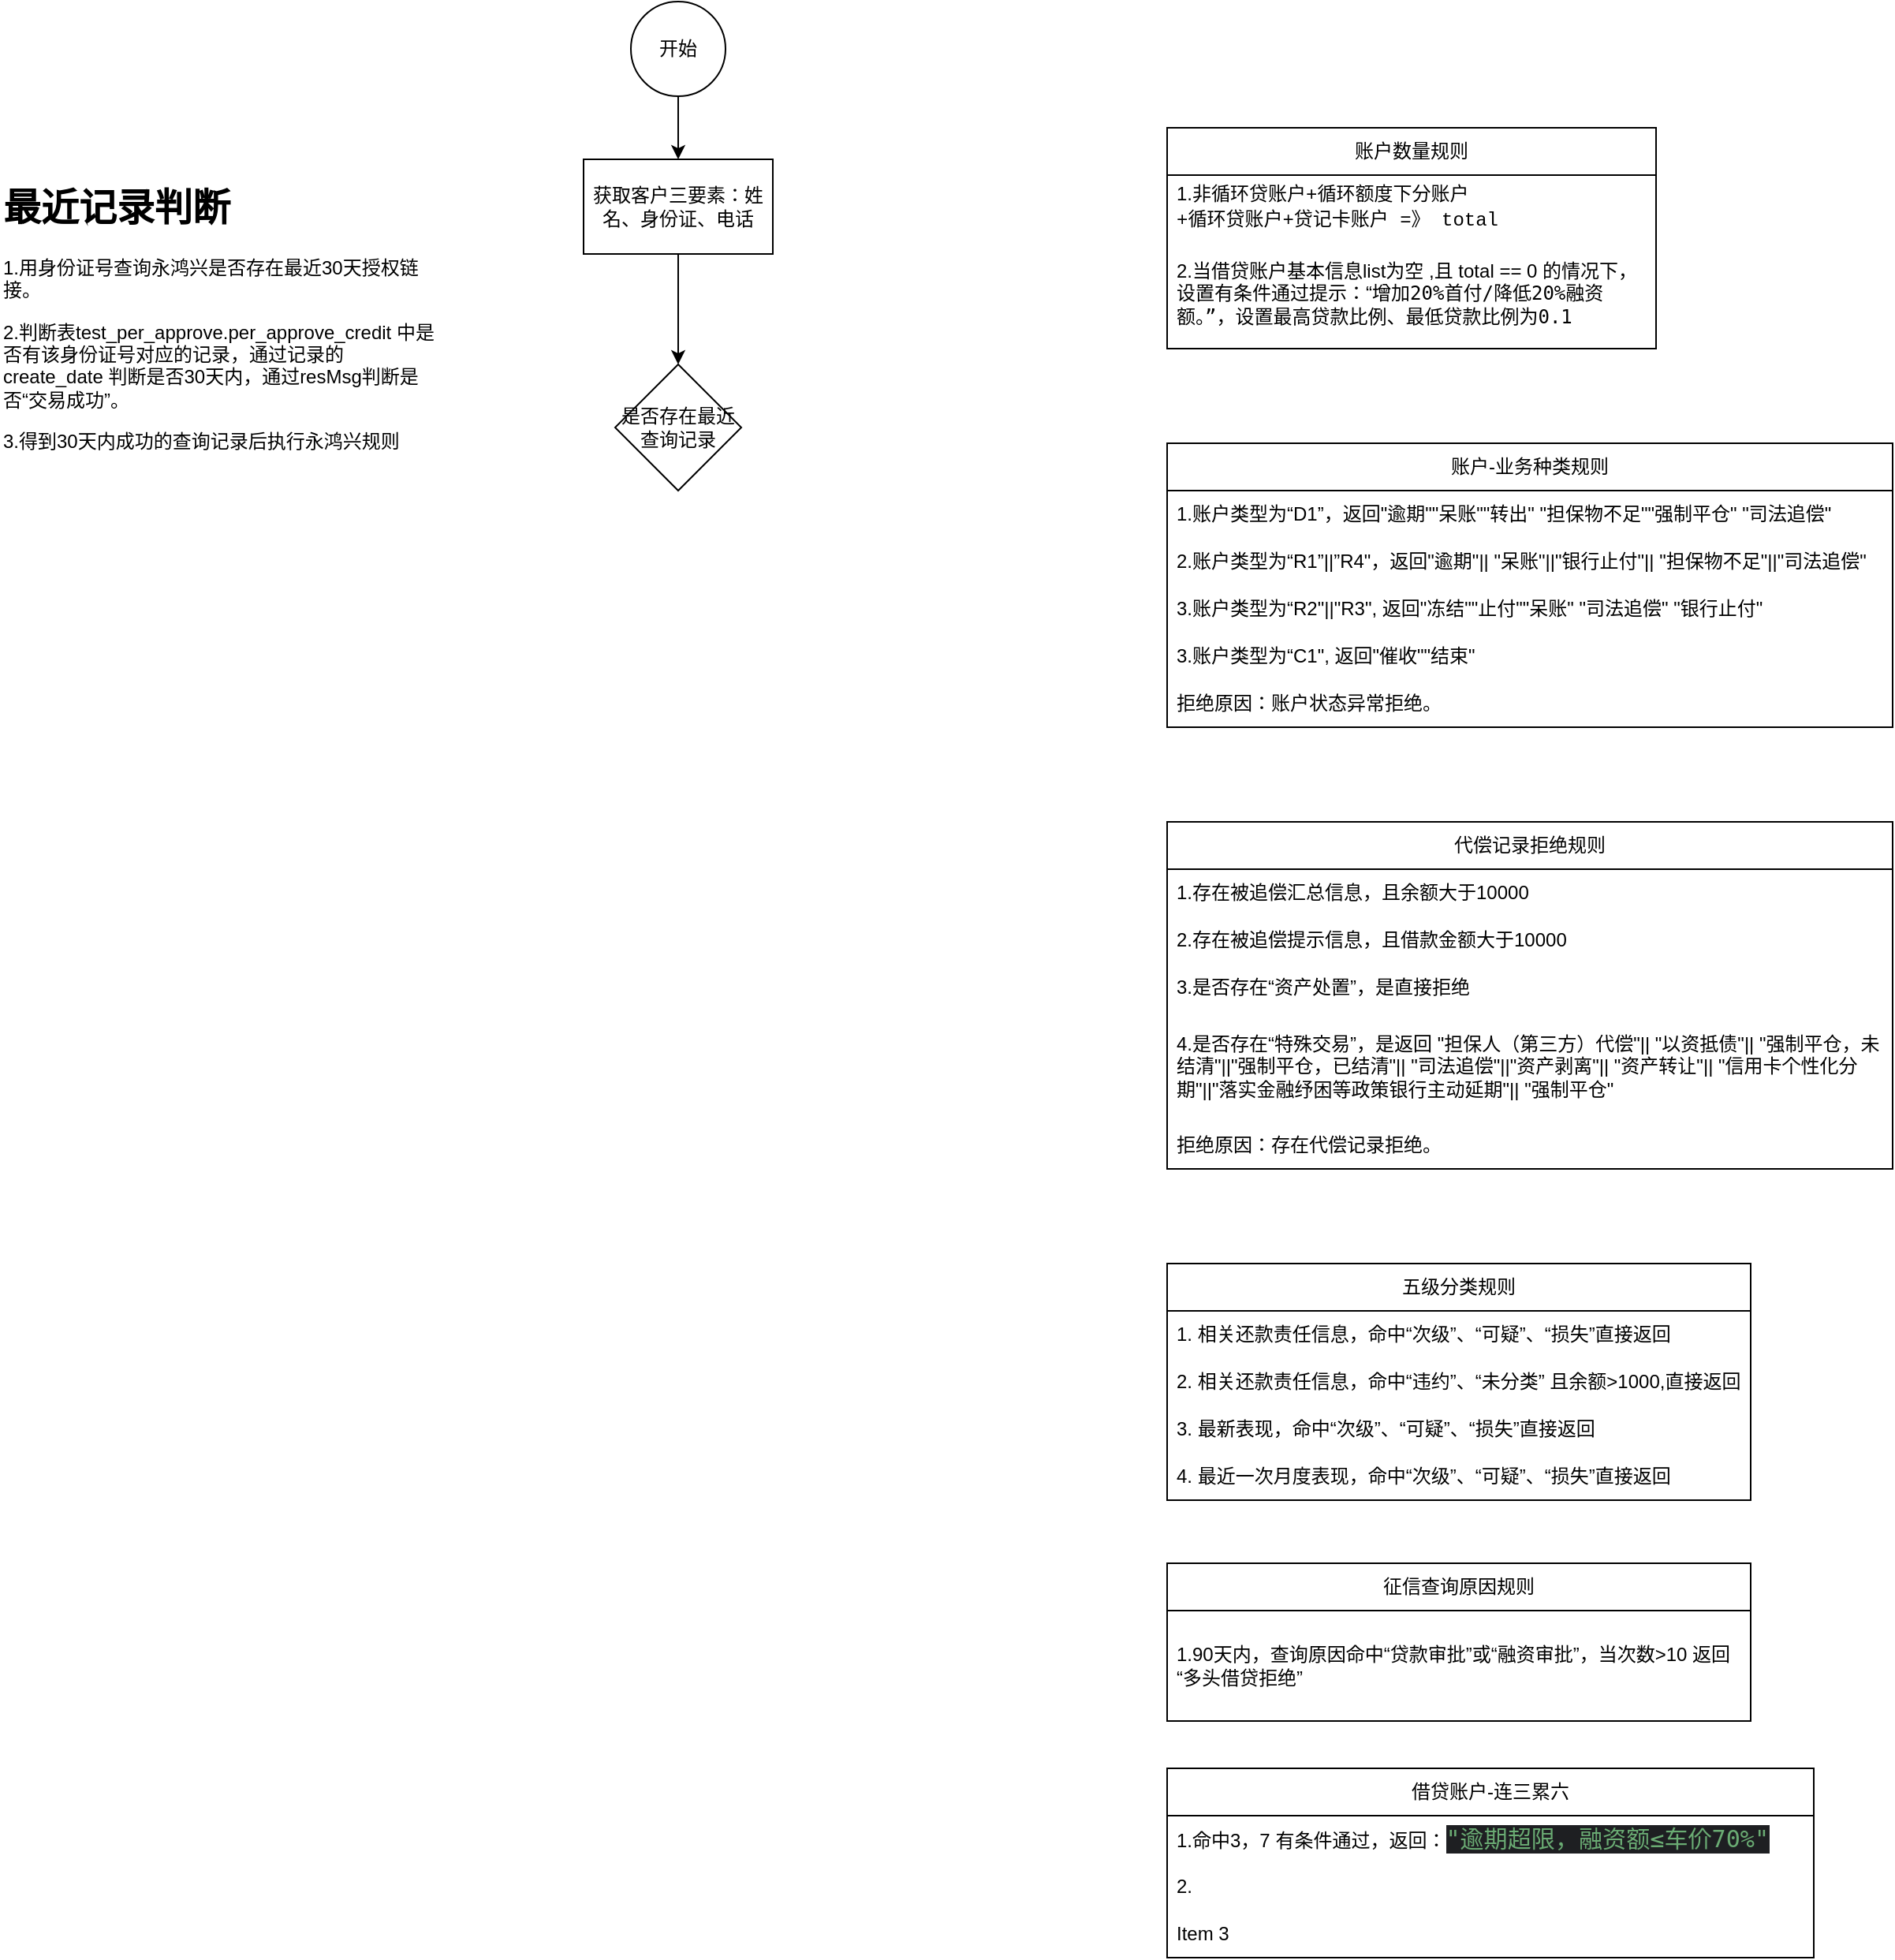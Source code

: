<mxfile version="24.7.7">
  <diagram name="Page-1" id="ZZaGF3duLCdg7c9FFZwx">
    <mxGraphModel dx="1877" dy="565" grid="1" gridSize="10" guides="1" tooltips="1" connect="1" arrows="1" fold="1" page="1" pageScale="1" pageWidth="827" pageHeight="1169" math="0" shadow="0">
      <root>
        <mxCell id="0" />
        <mxCell id="1" parent="0" />
        <mxCell id="bShVGE-KkJZsSp7x3fK_-3" value="" style="edgeStyle=orthogonalEdgeStyle;rounded=0;orthogonalLoop=1;jettySize=auto;html=1;" edge="1" parent="1" source="bShVGE-KkJZsSp7x3fK_-1" target="bShVGE-KkJZsSp7x3fK_-2">
          <mxGeometry relative="1" as="geometry" />
        </mxCell>
        <mxCell id="bShVGE-KkJZsSp7x3fK_-1" value="开始" style="ellipse;whiteSpace=wrap;html=1;aspect=fixed;" vertex="1" parent="1">
          <mxGeometry x="300" y="40" width="60" height="60" as="geometry" />
        </mxCell>
        <mxCell id="bShVGE-KkJZsSp7x3fK_-7" value="" style="edgeStyle=orthogonalEdgeStyle;rounded=0;orthogonalLoop=1;jettySize=auto;html=1;" edge="1" parent="1" source="bShVGE-KkJZsSp7x3fK_-2" target="bShVGE-KkJZsSp7x3fK_-6">
          <mxGeometry relative="1" as="geometry" />
        </mxCell>
        <mxCell id="bShVGE-KkJZsSp7x3fK_-2" value="获取客户三要素：姓名、身份证、电话" style="whiteSpace=wrap;html=1;" vertex="1" parent="1">
          <mxGeometry x="270" y="140" width="120" height="60" as="geometry" />
        </mxCell>
        <mxCell id="bShVGE-KkJZsSp7x3fK_-6" value="是否存在最近查询记录" style="rhombus;whiteSpace=wrap;html=1;" vertex="1" parent="1">
          <mxGeometry x="290" y="270" width="80" height="80" as="geometry" />
        </mxCell>
        <mxCell id="bShVGE-KkJZsSp7x3fK_-8" value="&lt;h1 style=&quot;margin-top: 0px;&quot;&gt;最近记录判断&lt;/h1&gt;&lt;p&gt;1.用身份证号查询永鸿兴是否存在最近30天授权链接。&lt;/p&gt;&lt;p&gt;2.判断表test_per_approve.per_approve_credit 中是否有该身份证号对应的记录，通过记录的create_date 判断是否30天内，通过resMsg判断是否“交易成功”。&lt;/p&gt;&lt;p&gt;3.得到30天内成功的查询记录后执行永鸿兴规则&lt;/p&gt;" style="text;html=1;whiteSpace=wrap;overflow=hidden;rounded=0;" vertex="1" parent="1">
          <mxGeometry x="-100" y="150" width="280" height="240" as="geometry" />
        </mxCell>
        <mxCell id="bShVGE-KkJZsSp7x3fK_-9" value="账户数量规则" style="swimlane;fontStyle=0;childLayout=stackLayout;horizontal=1;startSize=30;horizontalStack=0;resizeParent=1;resizeParentMax=0;resizeLast=0;collapsible=1;marginBottom=0;whiteSpace=wrap;html=1;" vertex="1" parent="1">
          <mxGeometry x="640" y="120" width="310" height="140" as="geometry" />
        </mxCell>
        <mxCell id="bShVGE-KkJZsSp7x3fK_-10" value="&lt;span style=&quot;background-color: rgb(255, 255, 255);&quot;&gt;1.&lt;span style=&quot;font-family: Consolas, &amp;quot;Courier New&amp;quot;, monospace; white-space: pre;&quot;&gt;非循环贷账户+循环额度下分账户&lt;/span&gt;&lt;/span&gt;&lt;div&gt;&lt;span style=&quot;font-family: Consolas, &amp;quot;Courier New&amp;quot;, monospace; white-space: pre; background-color: rgb(255, 255, 255);&quot;&gt;+循环贷账户+贷记卡账户 =》 total&lt;/span&gt;&lt;/div&gt;" style="text;strokeColor=none;fillColor=none;align=left;verticalAlign=middle;spacingLeft=4;spacingRight=4;overflow=hidden;points=[[0,0.5],[1,0.5]];portConstraint=eastwest;rotatable=0;whiteSpace=wrap;html=1;" vertex="1" parent="bShVGE-KkJZsSp7x3fK_-9">
          <mxGeometry y="30" width="310" height="40" as="geometry" />
        </mxCell>
        <mxCell id="bShVGE-KkJZsSp7x3fK_-11" value="2.当借贷账户基本信息list为空 ,且 total == 0 的情况下，设置有条件通过提示：&lt;font style=&quot;font-size: 12px;&quot;&gt;“&lt;span style=&quot;font-family: 宋体, monospace;&quot;&gt;增加&lt;/span&gt;&lt;span style=&quot;font-family: &amp;quot;JetBrains Mono&amp;quot;, monospace;&quot;&gt;20%&lt;/span&gt;&lt;span style=&quot;font-family: 宋体, monospace;&quot;&gt;首付&lt;/span&gt;&lt;span style=&quot;font-family: &amp;quot;JetBrains Mono&amp;quot;, monospace;&quot;&gt;/&lt;/span&gt;&lt;span style=&quot;font-family: 宋体, monospace;&quot;&gt;降低&lt;/span&gt;&lt;span style=&quot;font-family: &amp;quot;JetBrains Mono&amp;quot;, monospace;&quot;&gt;20%&lt;/span&gt;&lt;span style=&quot;font-family: 宋体, monospace;&quot;&gt;融资额。”，设置最高贷款比例、最低贷款比例为0.1&lt;/span&gt;&lt;/font&gt;" style="text;strokeColor=none;fillColor=none;align=left;verticalAlign=middle;spacingLeft=4;spacingRight=4;overflow=hidden;points=[[0,0.5],[1,0.5]];portConstraint=eastwest;rotatable=0;whiteSpace=wrap;html=1;" vertex="1" parent="bShVGE-KkJZsSp7x3fK_-9">
          <mxGeometry y="70" width="310" height="70" as="geometry" />
        </mxCell>
        <mxCell id="bShVGE-KkJZsSp7x3fK_-13" value="账户-业务种类规则" style="swimlane;fontStyle=0;childLayout=stackLayout;horizontal=1;startSize=30;horizontalStack=0;resizeParent=1;resizeParentMax=0;resizeLast=0;collapsible=1;marginBottom=0;whiteSpace=wrap;html=1;" vertex="1" parent="1">
          <mxGeometry x="640" y="320" width="460" height="180" as="geometry" />
        </mxCell>
        <mxCell id="bShVGE-KkJZsSp7x3fK_-14" value="1.账户类型为“D1”，返回&quot;逾期&quot;&quot;呆账&quot;&quot;转出&quot; &quot;担保物不足&quot;&quot;强制平仓&quot; &quot;司法追偿&quot;" style="text;strokeColor=none;fillColor=none;align=left;verticalAlign=middle;spacingLeft=4;spacingRight=4;overflow=hidden;points=[[0,0.5],[1,0.5]];portConstraint=eastwest;rotatable=0;whiteSpace=wrap;html=1;" vertex="1" parent="bShVGE-KkJZsSp7x3fK_-13">
          <mxGeometry y="30" width="460" height="30" as="geometry" />
        </mxCell>
        <mxCell id="bShVGE-KkJZsSp7x3fK_-15" value="2.账户类型为“R1”||”R4&quot;，返回&quot;逾期&quot;|| &quot;呆账&quot;||&quot;银行止付&quot;|| &quot;担保物不足&quot;||&quot;司法追偿&quot;" style="text;strokeColor=none;fillColor=none;align=left;verticalAlign=middle;spacingLeft=4;spacingRight=4;overflow=hidden;points=[[0,0.5],[1,0.5]];portConstraint=eastwest;rotatable=0;whiteSpace=wrap;html=1;" vertex="1" parent="bShVGE-KkJZsSp7x3fK_-13">
          <mxGeometry y="60" width="460" height="30" as="geometry" />
        </mxCell>
        <mxCell id="bShVGE-KkJZsSp7x3fK_-16" value="3.账户类型为“R2&quot;||&quot;R3&quot;, 返回&quot;冻结&quot;&quot;止付&quot;&quot;呆账&quot; &quot;司法追偿&quot; &quot;银行止付&quot;" style="text;strokeColor=none;fillColor=none;align=left;verticalAlign=middle;spacingLeft=4;spacingRight=4;overflow=hidden;points=[[0,0.5],[1,0.5]];portConstraint=eastwest;rotatable=0;whiteSpace=wrap;html=1;" vertex="1" parent="bShVGE-KkJZsSp7x3fK_-13">
          <mxGeometry y="90" width="460" height="30" as="geometry" />
        </mxCell>
        <mxCell id="bShVGE-KkJZsSp7x3fK_-17" value="3.账户类型为“C1&quot;, 返回&quot;催收&quot;&quot;结束&quot;" style="text;strokeColor=none;fillColor=none;align=left;verticalAlign=middle;spacingLeft=4;spacingRight=4;overflow=hidden;points=[[0,0.5],[1,0.5]];portConstraint=eastwest;rotatable=0;whiteSpace=wrap;html=1;" vertex="1" parent="bShVGE-KkJZsSp7x3fK_-13">
          <mxGeometry y="120" width="460" height="30" as="geometry" />
        </mxCell>
        <mxCell id="bShVGE-KkJZsSp7x3fK_-18" value="拒绝原因：账户状态异常拒绝。" style="text;strokeColor=none;fillColor=none;align=left;verticalAlign=middle;spacingLeft=4;spacingRight=4;overflow=hidden;points=[[0,0.5],[1,0.5]];portConstraint=eastwest;rotatable=0;whiteSpace=wrap;html=1;" vertex="1" parent="bShVGE-KkJZsSp7x3fK_-13">
          <mxGeometry y="150" width="460" height="30" as="geometry" />
        </mxCell>
        <mxCell id="bShVGE-KkJZsSp7x3fK_-19" value="代偿记录拒绝规则" style="swimlane;fontStyle=0;childLayout=stackLayout;horizontal=1;startSize=30;horizontalStack=0;resizeParent=1;resizeParentMax=0;resizeLast=0;collapsible=1;marginBottom=0;whiteSpace=wrap;html=1;" vertex="1" parent="1">
          <mxGeometry x="640" y="560" width="460" height="220" as="geometry" />
        </mxCell>
        <mxCell id="bShVGE-KkJZsSp7x3fK_-20" value="1.存在被追偿汇总信息，且余额大于10000" style="text;strokeColor=none;fillColor=none;align=left;verticalAlign=middle;spacingLeft=4;spacingRight=4;overflow=hidden;points=[[0,0.5],[1,0.5]];portConstraint=eastwest;rotatable=0;whiteSpace=wrap;html=1;" vertex="1" parent="bShVGE-KkJZsSp7x3fK_-19">
          <mxGeometry y="30" width="460" height="30" as="geometry" />
        </mxCell>
        <mxCell id="bShVGE-KkJZsSp7x3fK_-23" value="2.存在被追偿提示信息，且借款金额大于10000" style="text;strokeColor=none;fillColor=none;align=left;verticalAlign=middle;spacingLeft=4;spacingRight=4;overflow=hidden;points=[[0,0.5],[1,0.5]];portConstraint=eastwest;rotatable=0;whiteSpace=wrap;html=1;" vertex="1" parent="bShVGE-KkJZsSp7x3fK_-19">
          <mxGeometry y="60" width="460" height="30" as="geometry" />
        </mxCell>
        <mxCell id="bShVGE-KkJZsSp7x3fK_-24" value="3.是否存在“资产处置”，是直接拒绝" style="text;strokeColor=none;fillColor=none;align=left;verticalAlign=middle;spacingLeft=4;spacingRight=4;overflow=hidden;points=[[0,0.5],[1,0.5]];portConstraint=eastwest;rotatable=0;whiteSpace=wrap;html=1;" vertex="1" parent="bShVGE-KkJZsSp7x3fK_-19">
          <mxGeometry y="90" width="460" height="30" as="geometry" />
        </mxCell>
        <mxCell id="bShVGE-KkJZsSp7x3fK_-21" value="4.是否存在“特殊交易”，是返回&amp;nbsp;&quot;担保人（第三方）代偿&quot;|| &quot;以资抵债&quot;|| &quot;强制平仓，未结清&quot;||&quot;强制平仓，已结清&quot;|| &quot;司法追偿&quot;||&quot;资产剥离&quot;|| &quot;资产转让&quot;|| &quot;信用卡个性化分期&quot;||&quot;落实金融纾困等政策银行主动延期&quot;|| &quot;强制平仓&quot;" style="text;strokeColor=none;fillColor=none;align=left;verticalAlign=middle;spacingLeft=4;spacingRight=4;overflow=hidden;points=[[0,0.5],[1,0.5]];portConstraint=eastwest;rotatable=0;whiteSpace=wrap;html=1;" vertex="1" parent="bShVGE-KkJZsSp7x3fK_-19">
          <mxGeometry y="120" width="460" height="70" as="geometry" />
        </mxCell>
        <mxCell id="bShVGE-KkJZsSp7x3fK_-22" value="拒绝原因：存在代偿记录拒绝。" style="text;strokeColor=none;fillColor=none;align=left;verticalAlign=middle;spacingLeft=4;spacingRight=4;overflow=hidden;points=[[0,0.5],[1,0.5]];portConstraint=eastwest;rotatable=0;whiteSpace=wrap;html=1;" vertex="1" parent="bShVGE-KkJZsSp7x3fK_-19">
          <mxGeometry y="190" width="460" height="30" as="geometry" />
        </mxCell>
        <mxCell id="bShVGE-KkJZsSp7x3fK_-25" value="五级分类规则" style="swimlane;fontStyle=0;childLayout=stackLayout;horizontal=1;startSize=30;horizontalStack=0;resizeParent=1;resizeParentMax=0;resizeLast=0;collapsible=1;marginBottom=0;whiteSpace=wrap;html=1;" vertex="1" parent="1">
          <mxGeometry x="640" y="840" width="370" height="150" as="geometry" />
        </mxCell>
        <mxCell id="bShVGE-KkJZsSp7x3fK_-26" value="1. 相关还款责任信息，命中“次级”、“可疑”、“损失”直接返回" style="text;strokeColor=none;fillColor=none;align=left;verticalAlign=middle;spacingLeft=4;spacingRight=4;overflow=hidden;points=[[0,0.5],[1,0.5]];portConstraint=eastwest;rotatable=0;whiteSpace=wrap;html=1;" vertex="1" parent="bShVGE-KkJZsSp7x3fK_-25">
          <mxGeometry y="30" width="370" height="30" as="geometry" />
        </mxCell>
        <mxCell id="bShVGE-KkJZsSp7x3fK_-27" value="2. 相关还款责任信息，命中“违约”、“未分类” 且余额&amp;gt;1000,直接返回" style="text;strokeColor=none;fillColor=none;align=left;verticalAlign=middle;spacingLeft=4;spacingRight=4;overflow=hidden;points=[[0,0.5],[1,0.5]];portConstraint=eastwest;rotatable=0;whiteSpace=wrap;html=1;" vertex="1" parent="bShVGE-KkJZsSp7x3fK_-25">
          <mxGeometry y="60" width="370" height="30" as="geometry" />
        </mxCell>
        <mxCell id="bShVGE-KkJZsSp7x3fK_-28" value="3. 最新表现，命中“次级”、“可疑”、“损失”直接返回" style="text;strokeColor=none;fillColor=none;align=left;verticalAlign=middle;spacingLeft=4;spacingRight=4;overflow=hidden;points=[[0,0.5],[1,0.5]];portConstraint=eastwest;rotatable=0;whiteSpace=wrap;html=1;" vertex="1" parent="bShVGE-KkJZsSp7x3fK_-25">
          <mxGeometry y="90" width="370" height="30" as="geometry" />
        </mxCell>
        <mxCell id="bShVGE-KkJZsSp7x3fK_-29" value="4. 最近一次月度表现，命中“次级”、“可疑”、“损失”直接返回" style="text;strokeColor=none;fillColor=none;align=left;verticalAlign=middle;spacingLeft=4;spacingRight=4;overflow=hidden;points=[[0,0.5],[1,0.5]];portConstraint=eastwest;rotatable=0;whiteSpace=wrap;html=1;" vertex="1" parent="bShVGE-KkJZsSp7x3fK_-25">
          <mxGeometry y="120" width="370" height="30" as="geometry" />
        </mxCell>
        <mxCell id="bShVGE-KkJZsSp7x3fK_-30" value="征信查询原因规则" style="swimlane;fontStyle=0;childLayout=stackLayout;horizontal=1;startSize=30;horizontalStack=0;resizeParent=1;resizeParentMax=0;resizeLast=0;collapsible=1;marginBottom=0;whiteSpace=wrap;html=1;" vertex="1" parent="1">
          <mxGeometry x="640" y="1030" width="370" height="100" as="geometry" />
        </mxCell>
        <mxCell id="bShVGE-KkJZsSp7x3fK_-31" value="1.90天内，查询原因命中“贷款审批”或“融资审批”，当次数&amp;gt;10 返回 “多头借贷拒绝”" style="text;strokeColor=none;fillColor=none;align=left;verticalAlign=middle;spacingLeft=4;spacingRight=4;overflow=hidden;points=[[0,0.5],[1,0.5]];portConstraint=eastwest;rotatable=0;whiteSpace=wrap;html=1;" vertex="1" parent="bShVGE-KkJZsSp7x3fK_-30">
          <mxGeometry y="30" width="370" height="70" as="geometry" />
        </mxCell>
        <mxCell id="bShVGE-KkJZsSp7x3fK_-34" value="借贷账户-连三累六" style="swimlane;fontStyle=0;childLayout=stackLayout;horizontal=1;startSize=30;horizontalStack=0;resizeParent=1;resizeParentMax=0;resizeLast=0;collapsible=1;marginBottom=0;whiteSpace=wrap;html=1;" vertex="1" parent="1">
          <mxGeometry x="640" y="1160" width="410" height="120" as="geometry" />
        </mxCell>
        <mxCell id="bShVGE-KkJZsSp7x3fK_-35" value="1.命中3，7 有条件通过，返回：&lt;span style=&quot;font-family: &amp;quot;JetBrains Mono&amp;quot;, monospace; font-size: 11.3pt; background-color: rgb(30, 31, 34); color: rgb(106, 171, 115);&quot;&gt;&quot;&lt;/span&gt;&lt;span style=&quot;font-size: 11.3pt; background-color: rgb(30, 31, 34); color: rgb(106, 171, 115); font-family: 宋体, monospace;&quot;&gt;逾期超限，融资额&lt;/span&gt;&lt;span style=&quot;font-family: &amp;quot;JetBrains Mono&amp;quot;, monospace; font-size: 11.3pt; background-color: rgb(30, 31, 34); color: rgb(106, 171, 115);&quot;&gt;≤&lt;/span&gt;&lt;span style=&quot;font-size: 11.3pt; background-color: rgb(30, 31, 34); color: rgb(106, 171, 115); font-family: 宋体, monospace;&quot;&gt;车价&lt;/span&gt;&lt;span style=&quot;font-family: &amp;quot;JetBrains Mono&amp;quot;, monospace; font-size: 11.3pt; background-color: rgb(30, 31, 34); color: rgb(106, 171, 115);&quot;&gt;70%&quot;&lt;/span&gt;" style="text;strokeColor=none;fillColor=none;align=left;verticalAlign=middle;spacingLeft=4;spacingRight=4;overflow=hidden;points=[[0,0.5],[1,0.5]];portConstraint=eastwest;rotatable=0;whiteSpace=wrap;html=1;" vertex="1" parent="bShVGE-KkJZsSp7x3fK_-34">
          <mxGeometry y="30" width="410" height="30" as="geometry" />
        </mxCell>
        <mxCell id="bShVGE-KkJZsSp7x3fK_-36" value="2." style="text;strokeColor=none;fillColor=none;align=left;verticalAlign=middle;spacingLeft=4;spacingRight=4;overflow=hidden;points=[[0,0.5],[1,0.5]];portConstraint=eastwest;rotatable=0;whiteSpace=wrap;html=1;" vertex="1" parent="bShVGE-KkJZsSp7x3fK_-34">
          <mxGeometry y="60" width="410" height="30" as="geometry" />
        </mxCell>
        <mxCell id="bShVGE-KkJZsSp7x3fK_-37" value="Item 3" style="text;strokeColor=none;fillColor=none;align=left;verticalAlign=middle;spacingLeft=4;spacingRight=4;overflow=hidden;points=[[0,0.5],[1,0.5]];portConstraint=eastwest;rotatable=0;whiteSpace=wrap;html=1;" vertex="1" parent="bShVGE-KkJZsSp7x3fK_-34">
          <mxGeometry y="90" width="410" height="30" as="geometry" />
        </mxCell>
      </root>
    </mxGraphModel>
  </diagram>
</mxfile>
